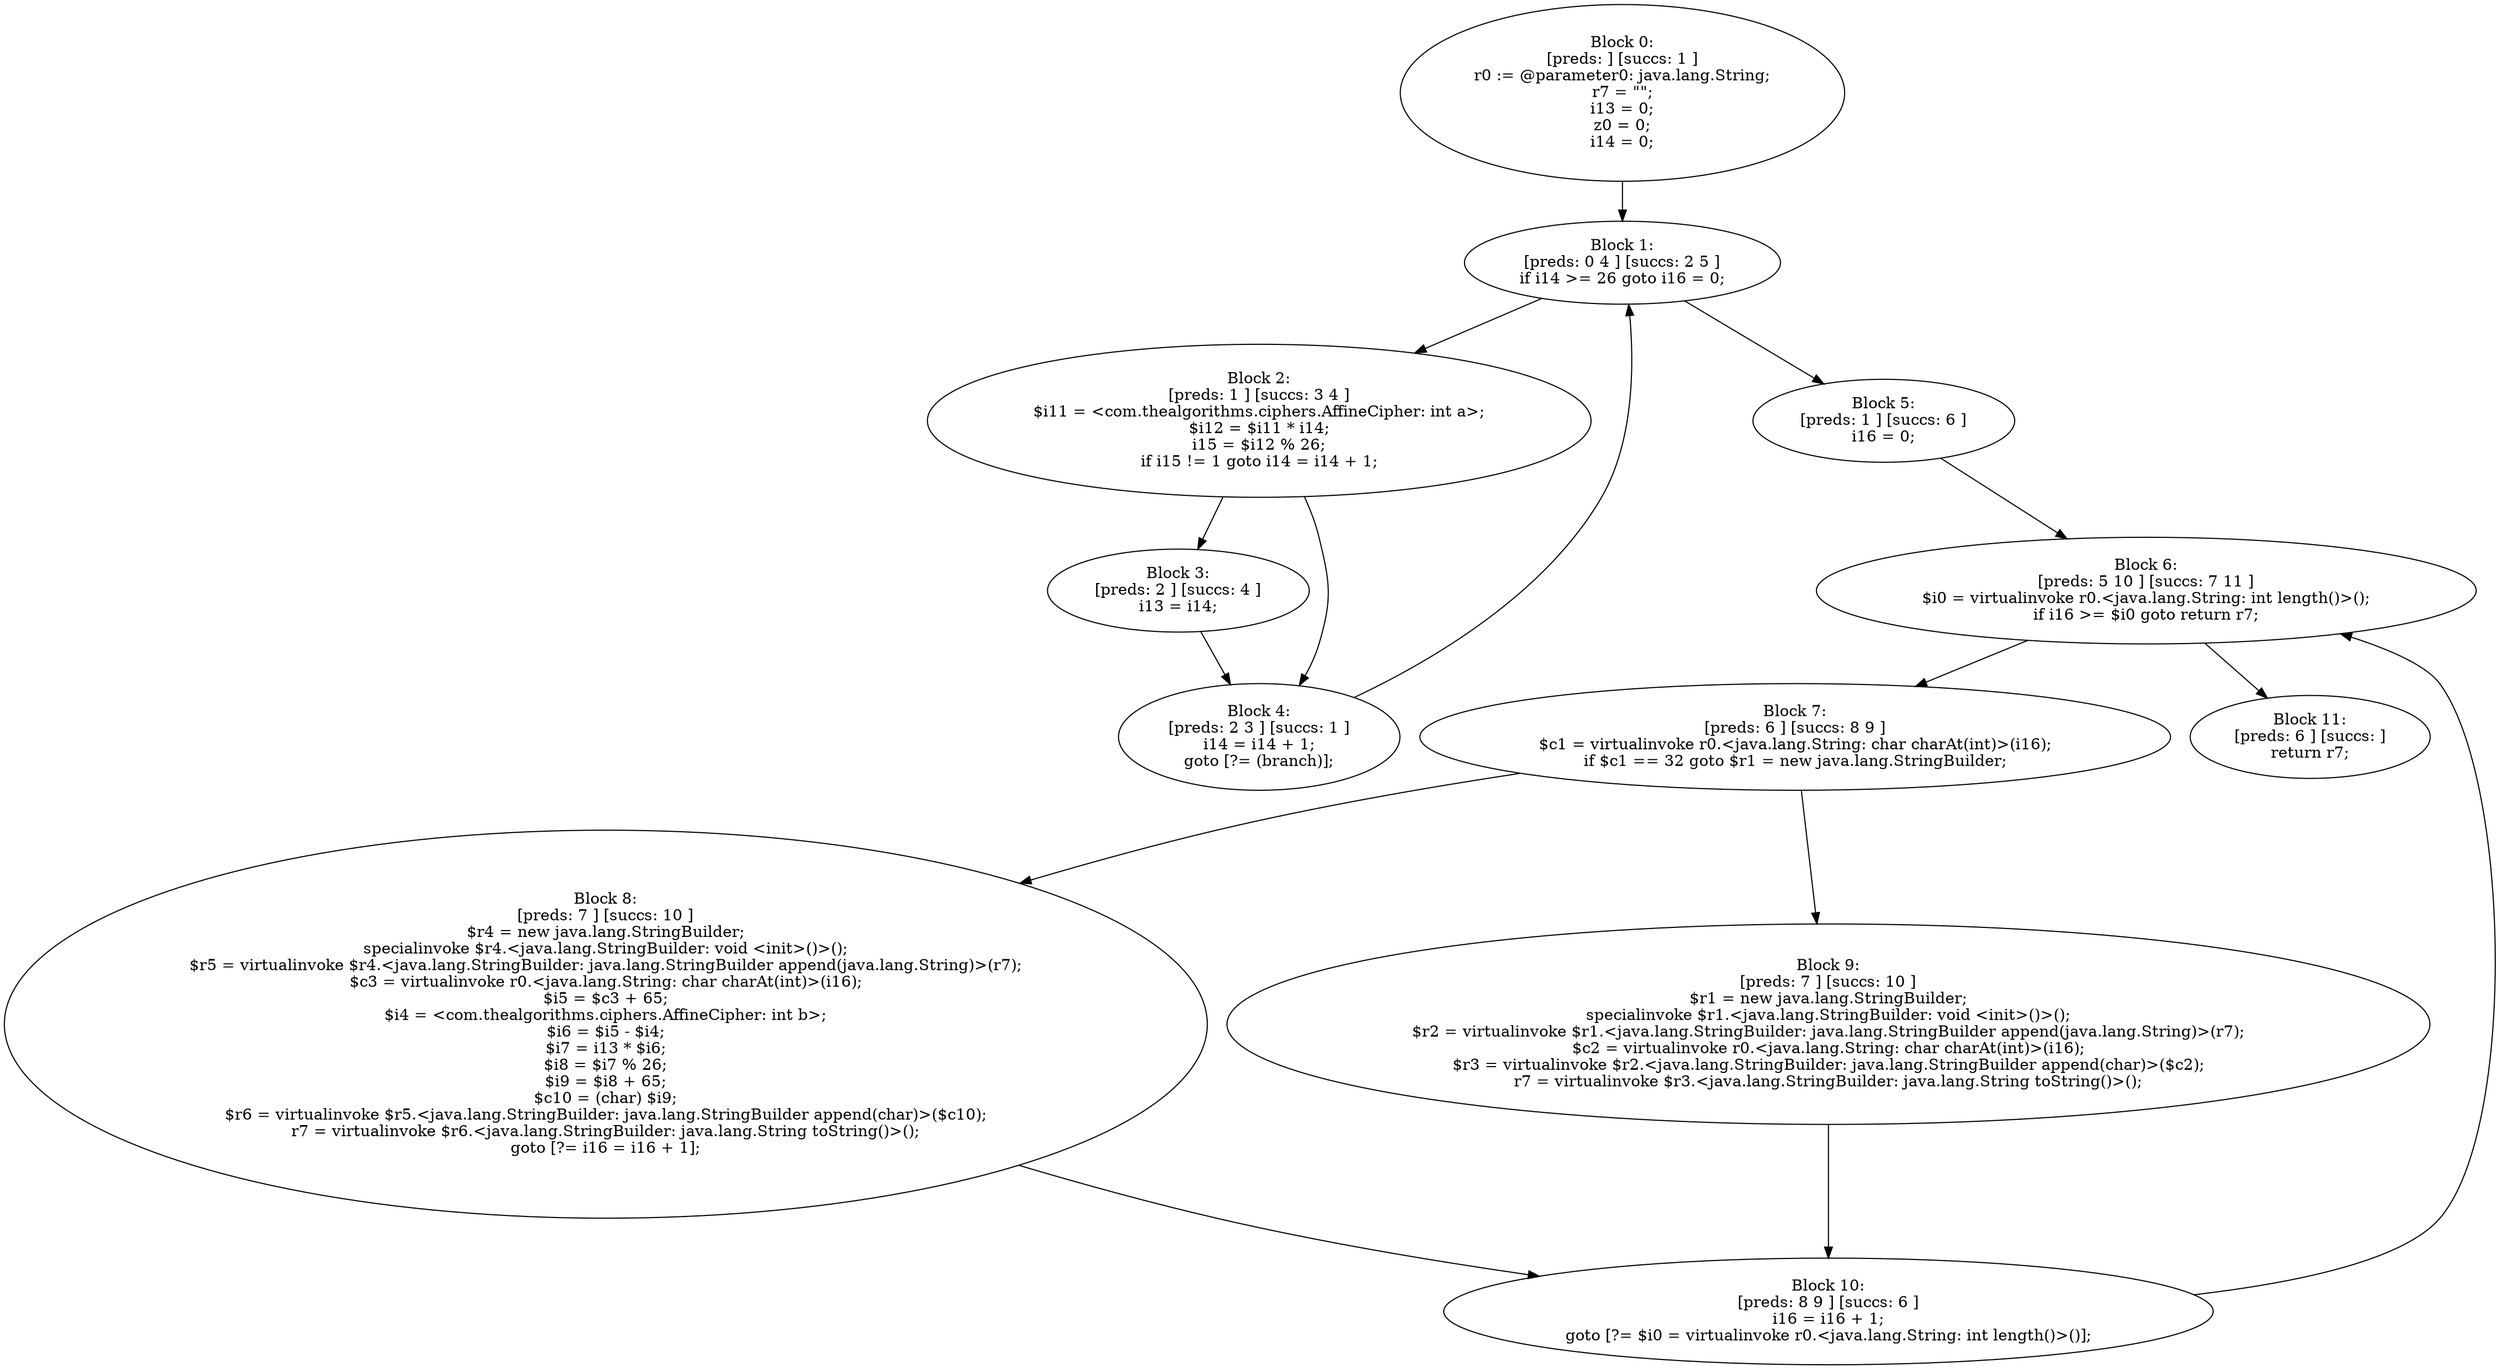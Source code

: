 digraph "unitGraph" {
    "Block 0:
[preds: ] [succs: 1 ]
r0 := @parameter0: java.lang.String;
r7 = \"\";
i13 = 0;
z0 = 0;
i14 = 0;
"
    "Block 1:
[preds: 0 4 ] [succs: 2 5 ]
if i14 >= 26 goto i16 = 0;
"
    "Block 2:
[preds: 1 ] [succs: 3 4 ]
$i11 = <com.thealgorithms.ciphers.AffineCipher: int a>;
$i12 = $i11 * i14;
i15 = $i12 % 26;
if i15 != 1 goto i14 = i14 + 1;
"
    "Block 3:
[preds: 2 ] [succs: 4 ]
i13 = i14;
"
    "Block 4:
[preds: 2 3 ] [succs: 1 ]
i14 = i14 + 1;
goto [?= (branch)];
"
    "Block 5:
[preds: 1 ] [succs: 6 ]
i16 = 0;
"
    "Block 6:
[preds: 5 10 ] [succs: 7 11 ]
$i0 = virtualinvoke r0.<java.lang.String: int length()>();
if i16 >= $i0 goto return r7;
"
    "Block 7:
[preds: 6 ] [succs: 8 9 ]
$c1 = virtualinvoke r0.<java.lang.String: char charAt(int)>(i16);
if $c1 == 32 goto $r1 = new java.lang.StringBuilder;
"
    "Block 8:
[preds: 7 ] [succs: 10 ]
$r4 = new java.lang.StringBuilder;
specialinvoke $r4.<java.lang.StringBuilder: void <init>()>();
$r5 = virtualinvoke $r4.<java.lang.StringBuilder: java.lang.StringBuilder append(java.lang.String)>(r7);
$c3 = virtualinvoke r0.<java.lang.String: char charAt(int)>(i16);
$i5 = $c3 + 65;
$i4 = <com.thealgorithms.ciphers.AffineCipher: int b>;
$i6 = $i5 - $i4;
$i7 = i13 * $i6;
$i8 = $i7 % 26;
$i9 = $i8 + 65;
$c10 = (char) $i9;
$r6 = virtualinvoke $r5.<java.lang.StringBuilder: java.lang.StringBuilder append(char)>($c10);
r7 = virtualinvoke $r6.<java.lang.StringBuilder: java.lang.String toString()>();
goto [?= i16 = i16 + 1];
"
    "Block 9:
[preds: 7 ] [succs: 10 ]
$r1 = new java.lang.StringBuilder;
specialinvoke $r1.<java.lang.StringBuilder: void <init>()>();
$r2 = virtualinvoke $r1.<java.lang.StringBuilder: java.lang.StringBuilder append(java.lang.String)>(r7);
$c2 = virtualinvoke r0.<java.lang.String: char charAt(int)>(i16);
$r3 = virtualinvoke $r2.<java.lang.StringBuilder: java.lang.StringBuilder append(char)>($c2);
r7 = virtualinvoke $r3.<java.lang.StringBuilder: java.lang.String toString()>();
"
    "Block 10:
[preds: 8 9 ] [succs: 6 ]
i16 = i16 + 1;
goto [?= $i0 = virtualinvoke r0.<java.lang.String: int length()>()];
"
    "Block 11:
[preds: 6 ] [succs: ]
return r7;
"
    "Block 0:
[preds: ] [succs: 1 ]
r0 := @parameter0: java.lang.String;
r7 = \"\";
i13 = 0;
z0 = 0;
i14 = 0;
"->"Block 1:
[preds: 0 4 ] [succs: 2 5 ]
if i14 >= 26 goto i16 = 0;
";
    "Block 1:
[preds: 0 4 ] [succs: 2 5 ]
if i14 >= 26 goto i16 = 0;
"->"Block 2:
[preds: 1 ] [succs: 3 4 ]
$i11 = <com.thealgorithms.ciphers.AffineCipher: int a>;
$i12 = $i11 * i14;
i15 = $i12 % 26;
if i15 != 1 goto i14 = i14 + 1;
";
    "Block 1:
[preds: 0 4 ] [succs: 2 5 ]
if i14 >= 26 goto i16 = 0;
"->"Block 5:
[preds: 1 ] [succs: 6 ]
i16 = 0;
";
    "Block 2:
[preds: 1 ] [succs: 3 4 ]
$i11 = <com.thealgorithms.ciphers.AffineCipher: int a>;
$i12 = $i11 * i14;
i15 = $i12 % 26;
if i15 != 1 goto i14 = i14 + 1;
"->"Block 3:
[preds: 2 ] [succs: 4 ]
i13 = i14;
";
    "Block 2:
[preds: 1 ] [succs: 3 4 ]
$i11 = <com.thealgorithms.ciphers.AffineCipher: int a>;
$i12 = $i11 * i14;
i15 = $i12 % 26;
if i15 != 1 goto i14 = i14 + 1;
"->"Block 4:
[preds: 2 3 ] [succs: 1 ]
i14 = i14 + 1;
goto [?= (branch)];
";
    "Block 3:
[preds: 2 ] [succs: 4 ]
i13 = i14;
"->"Block 4:
[preds: 2 3 ] [succs: 1 ]
i14 = i14 + 1;
goto [?= (branch)];
";
    "Block 4:
[preds: 2 3 ] [succs: 1 ]
i14 = i14 + 1;
goto [?= (branch)];
"->"Block 1:
[preds: 0 4 ] [succs: 2 5 ]
if i14 >= 26 goto i16 = 0;
";
    "Block 5:
[preds: 1 ] [succs: 6 ]
i16 = 0;
"->"Block 6:
[preds: 5 10 ] [succs: 7 11 ]
$i0 = virtualinvoke r0.<java.lang.String: int length()>();
if i16 >= $i0 goto return r7;
";
    "Block 6:
[preds: 5 10 ] [succs: 7 11 ]
$i0 = virtualinvoke r0.<java.lang.String: int length()>();
if i16 >= $i0 goto return r7;
"->"Block 7:
[preds: 6 ] [succs: 8 9 ]
$c1 = virtualinvoke r0.<java.lang.String: char charAt(int)>(i16);
if $c1 == 32 goto $r1 = new java.lang.StringBuilder;
";
    "Block 6:
[preds: 5 10 ] [succs: 7 11 ]
$i0 = virtualinvoke r0.<java.lang.String: int length()>();
if i16 >= $i0 goto return r7;
"->"Block 11:
[preds: 6 ] [succs: ]
return r7;
";
    "Block 7:
[preds: 6 ] [succs: 8 9 ]
$c1 = virtualinvoke r0.<java.lang.String: char charAt(int)>(i16);
if $c1 == 32 goto $r1 = new java.lang.StringBuilder;
"->"Block 8:
[preds: 7 ] [succs: 10 ]
$r4 = new java.lang.StringBuilder;
specialinvoke $r4.<java.lang.StringBuilder: void <init>()>();
$r5 = virtualinvoke $r4.<java.lang.StringBuilder: java.lang.StringBuilder append(java.lang.String)>(r7);
$c3 = virtualinvoke r0.<java.lang.String: char charAt(int)>(i16);
$i5 = $c3 + 65;
$i4 = <com.thealgorithms.ciphers.AffineCipher: int b>;
$i6 = $i5 - $i4;
$i7 = i13 * $i6;
$i8 = $i7 % 26;
$i9 = $i8 + 65;
$c10 = (char) $i9;
$r6 = virtualinvoke $r5.<java.lang.StringBuilder: java.lang.StringBuilder append(char)>($c10);
r7 = virtualinvoke $r6.<java.lang.StringBuilder: java.lang.String toString()>();
goto [?= i16 = i16 + 1];
";
    "Block 7:
[preds: 6 ] [succs: 8 9 ]
$c1 = virtualinvoke r0.<java.lang.String: char charAt(int)>(i16);
if $c1 == 32 goto $r1 = new java.lang.StringBuilder;
"->"Block 9:
[preds: 7 ] [succs: 10 ]
$r1 = new java.lang.StringBuilder;
specialinvoke $r1.<java.lang.StringBuilder: void <init>()>();
$r2 = virtualinvoke $r1.<java.lang.StringBuilder: java.lang.StringBuilder append(java.lang.String)>(r7);
$c2 = virtualinvoke r0.<java.lang.String: char charAt(int)>(i16);
$r3 = virtualinvoke $r2.<java.lang.StringBuilder: java.lang.StringBuilder append(char)>($c2);
r7 = virtualinvoke $r3.<java.lang.StringBuilder: java.lang.String toString()>();
";
    "Block 8:
[preds: 7 ] [succs: 10 ]
$r4 = new java.lang.StringBuilder;
specialinvoke $r4.<java.lang.StringBuilder: void <init>()>();
$r5 = virtualinvoke $r4.<java.lang.StringBuilder: java.lang.StringBuilder append(java.lang.String)>(r7);
$c3 = virtualinvoke r0.<java.lang.String: char charAt(int)>(i16);
$i5 = $c3 + 65;
$i4 = <com.thealgorithms.ciphers.AffineCipher: int b>;
$i6 = $i5 - $i4;
$i7 = i13 * $i6;
$i8 = $i7 % 26;
$i9 = $i8 + 65;
$c10 = (char) $i9;
$r6 = virtualinvoke $r5.<java.lang.StringBuilder: java.lang.StringBuilder append(char)>($c10);
r7 = virtualinvoke $r6.<java.lang.StringBuilder: java.lang.String toString()>();
goto [?= i16 = i16 + 1];
"->"Block 10:
[preds: 8 9 ] [succs: 6 ]
i16 = i16 + 1;
goto [?= $i0 = virtualinvoke r0.<java.lang.String: int length()>()];
";
    "Block 9:
[preds: 7 ] [succs: 10 ]
$r1 = new java.lang.StringBuilder;
specialinvoke $r1.<java.lang.StringBuilder: void <init>()>();
$r2 = virtualinvoke $r1.<java.lang.StringBuilder: java.lang.StringBuilder append(java.lang.String)>(r7);
$c2 = virtualinvoke r0.<java.lang.String: char charAt(int)>(i16);
$r3 = virtualinvoke $r2.<java.lang.StringBuilder: java.lang.StringBuilder append(char)>($c2);
r7 = virtualinvoke $r3.<java.lang.StringBuilder: java.lang.String toString()>();
"->"Block 10:
[preds: 8 9 ] [succs: 6 ]
i16 = i16 + 1;
goto [?= $i0 = virtualinvoke r0.<java.lang.String: int length()>()];
";
    "Block 10:
[preds: 8 9 ] [succs: 6 ]
i16 = i16 + 1;
goto [?= $i0 = virtualinvoke r0.<java.lang.String: int length()>()];
"->"Block 6:
[preds: 5 10 ] [succs: 7 11 ]
$i0 = virtualinvoke r0.<java.lang.String: int length()>();
if i16 >= $i0 goto return r7;
";
}
